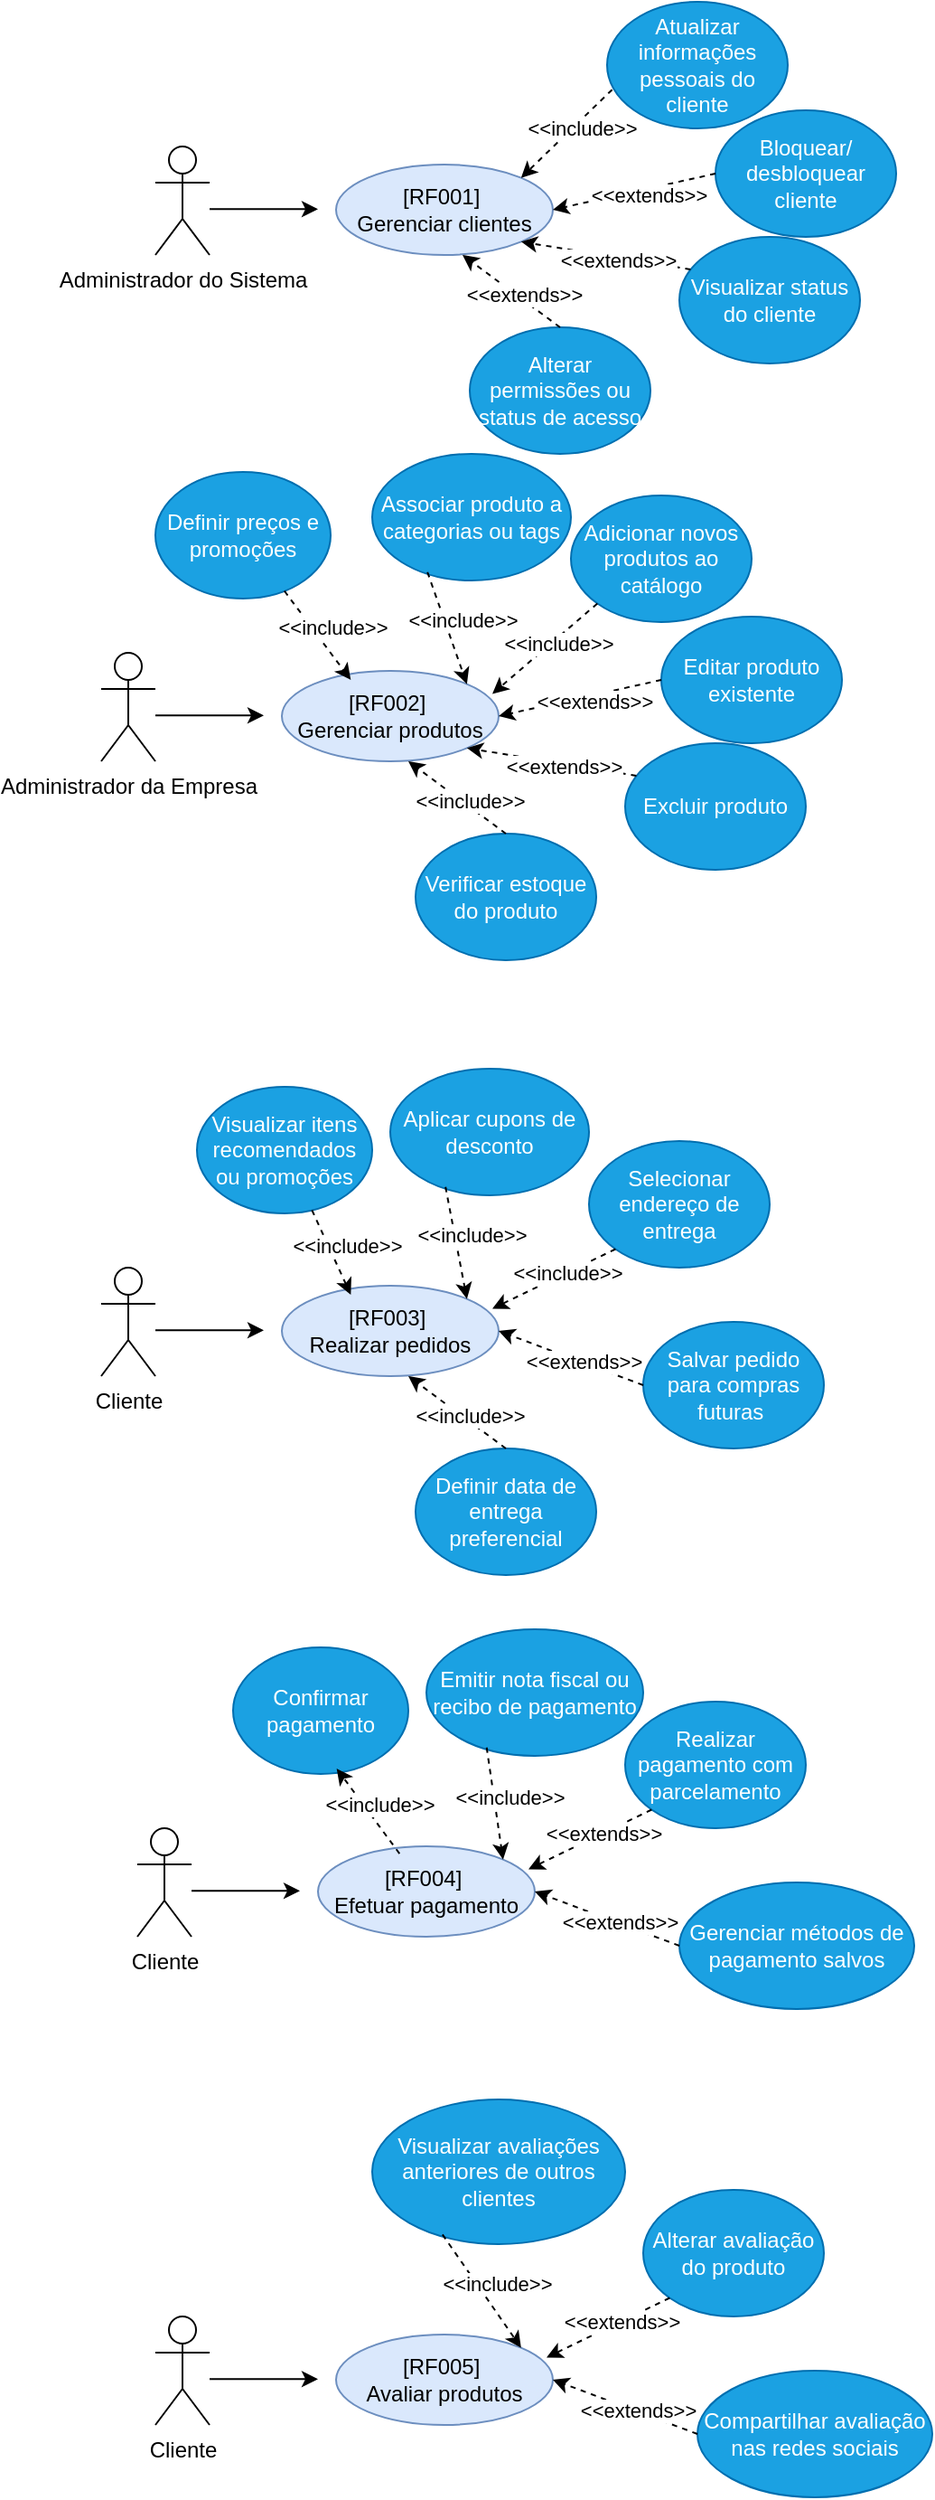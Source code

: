 <mxfile version="26.2.14">
  <diagram name="Página-1" id="zmwKx4fvir2n1qVfiQBX">
    <mxGraphModel dx="1226" dy="671" grid="1" gridSize="10" guides="1" tooltips="1" connect="1" arrows="1" fold="1" page="1" pageScale="1" pageWidth="827" pageHeight="1169" math="0" shadow="0">
      <root>
        <mxCell id="0" />
        <mxCell id="1" parent="0" />
        <mxCell id="IF1hP8kjKiguyNGJnmrY-6" value="&lt;span data-end=&quot;163&quot; data-start=&quot;135&quot;&gt;Administrador do Sistema&lt;/span&gt;" style="shape=umlActor;verticalLabelPosition=bottom;verticalAlign=top;html=1;outlineConnect=0;" parent="1" vertex="1">
          <mxGeometry x="140" y="140" width="30" height="60" as="geometry" />
        </mxCell>
        <mxCell id="IF1hP8kjKiguyNGJnmrY-8" value="[RF001]&amp;nbsp;&lt;div&gt;Gerenciar clientes&lt;/div&gt;" style="ellipse;whiteSpace=wrap;html=1;fillColor=#dae8fc;strokeColor=#6c8ebf;" parent="1" vertex="1">
          <mxGeometry x="240" y="150" width="120" height="50" as="geometry" />
        </mxCell>
        <mxCell id="IF1hP8kjKiguyNGJnmrY-9" value="Atualizar informações pessoais do cliente" style="ellipse;whiteSpace=wrap;html=1;fillColor=#1ba1e2;fontColor=#ffffff;strokeColor=#006EAF;" parent="1" vertex="1">
          <mxGeometry x="390" y="60" width="100" height="70" as="geometry" />
        </mxCell>
        <mxCell id="IF1hP8kjKiguyNGJnmrY-10" value="" style="endArrow=classic;html=1;rounded=0;entryX=1;entryY=0;entryDx=0;entryDy=0;exitX=0.028;exitY=0.694;exitDx=0;exitDy=0;exitPerimeter=0;dashed=1;" parent="1" source="IF1hP8kjKiguyNGJnmrY-9" target="IF1hP8kjKiguyNGJnmrY-8" edge="1">
          <mxGeometry width="50" height="50" relative="1" as="geometry">
            <mxPoint x="300" y="240" as="sourcePoint" />
            <mxPoint x="350" y="190" as="targetPoint" />
          </mxGeometry>
        </mxCell>
        <mxCell id="IF1hP8kjKiguyNGJnmrY-11" value="&amp;lt;&amp;lt;include&amp;gt;&amp;gt;" style="edgeLabel;html=1;align=center;verticalAlign=middle;resizable=0;points=[];" parent="IF1hP8kjKiguyNGJnmrY-10" vertex="1" connectable="0">
          <mxGeometry x="0.003" y="1" relative="1" as="geometry">
            <mxPoint x="7" y="-4" as="offset" />
          </mxGeometry>
        </mxCell>
        <mxCell id="IF1hP8kjKiguyNGJnmrY-12" value="Bloquear/&lt;div&gt;desbloquear cliente&lt;/div&gt;" style="ellipse;whiteSpace=wrap;html=1;fillColor=#1ba1e2;fontColor=#ffffff;strokeColor=#006EAF;" parent="1" vertex="1">
          <mxGeometry x="450" y="120" width="100" height="70" as="geometry" />
        </mxCell>
        <mxCell id="IF1hP8kjKiguyNGJnmrY-13" value="Visualizar status do cliente" style="ellipse;whiteSpace=wrap;html=1;fillColor=#1ba1e2;fontColor=#ffffff;strokeColor=#006EAF;" parent="1" vertex="1">
          <mxGeometry x="430" y="190" width="100" height="70" as="geometry" />
        </mxCell>
        <mxCell id="IF1hP8kjKiguyNGJnmrY-14" value="Alterar permissões ou status de acesso" style="ellipse;whiteSpace=wrap;html=1;fillColor=#1ba1e2;fontColor=#ffffff;strokeColor=#006EAF;" parent="1" vertex="1">
          <mxGeometry x="314" y="240" width="100" height="70" as="geometry" />
        </mxCell>
        <mxCell id="IF1hP8kjKiguyNGJnmrY-15" value="" style="endArrow=classic;html=1;rounded=0;entryX=1;entryY=0.5;entryDx=0;entryDy=0;exitX=0;exitY=0.5;exitDx=0;exitDy=0;dashed=1;" parent="1" source="IF1hP8kjKiguyNGJnmrY-12" target="IF1hP8kjKiguyNGJnmrY-8" edge="1">
          <mxGeometry width="50" height="50" relative="1" as="geometry">
            <mxPoint x="433" y="129" as="sourcePoint" />
            <mxPoint x="353" y="167" as="targetPoint" />
          </mxGeometry>
        </mxCell>
        <mxCell id="IF1hP8kjKiguyNGJnmrY-16" value="&amp;lt;&amp;lt;extends&amp;gt;&amp;gt;" style="edgeLabel;html=1;align=center;verticalAlign=middle;resizable=0;points=[];" parent="IF1hP8kjKiguyNGJnmrY-15" vertex="1" connectable="0">
          <mxGeometry x="0.003" y="1" relative="1" as="geometry">
            <mxPoint x="7" y="1" as="offset" />
          </mxGeometry>
        </mxCell>
        <mxCell id="IF1hP8kjKiguyNGJnmrY-17" value="" style="endArrow=classic;html=1;rounded=0;entryX=1;entryY=0.5;entryDx=0;entryDy=0;exitX=0.5;exitY=0;exitDx=0;exitDy=0;dashed=1;" parent="1" source="IF1hP8kjKiguyNGJnmrY-14" edge="1">
          <mxGeometry width="50" height="50" relative="1" as="geometry">
            <mxPoint x="410" y="210" as="sourcePoint" />
            <mxPoint x="310" y="200" as="targetPoint" />
          </mxGeometry>
        </mxCell>
        <mxCell id="IF1hP8kjKiguyNGJnmrY-18" value="&amp;lt;&amp;lt;extends&amp;gt;&amp;gt;" style="edgeLabel;html=1;align=center;verticalAlign=middle;resizable=0;points=[];" parent="IF1hP8kjKiguyNGJnmrY-17" vertex="1" connectable="0">
          <mxGeometry x="0.003" y="1" relative="1" as="geometry">
            <mxPoint x="7" y="1" as="offset" />
          </mxGeometry>
        </mxCell>
        <mxCell id="IF1hP8kjKiguyNGJnmrY-19" value="" style="endArrow=classic;html=1;rounded=0;entryX=1;entryY=1;entryDx=0;entryDy=0;exitX=0.062;exitY=0.257;exitDx=0;exitDy=0;dashed=1;exitPerimeter=0;" parent="1" source="IF1hP8kjKiguyNGJnmrY-13" target="IF1hP8kjKiguyNGJnmrY-8" edge="1">
          <mxGeometry width="50" height="50" relative="1" as="geometry">
            <mxPoint x="480" y="205" as="sourcePoint" />
            <mxPoint x="380" y="195" as="targetPoint" />
          </mxGeometry>
        </mxCell>
        <mxCell id="IF1hP8kjKiguyNGJnmrY-20" value="&amp;lt;&amp;lt;extends&amp;gt;&amp;gt;" style="edgeLabel;html=1;align=center;verticalAlign=middle;resizable=0;points=[];" parent="IF1hP8kjKiguyNGJnmrY-19" vertex="1" connectable="0">
          <mxGeometry x="0.003" y="1" relative="1" as="geometry">
            <mxPoint x="7" y="1" as="offset" />
          </mxGeometry>
        </mxCell>
        <mxCell id="IF1hP8kjKiguyNGJnmrY-22" value="" style="endArrow=classic;html=1;rounded=0;" parent="1" edge="1">
          <mxGeometry width="50" height="50" relative="1" as="geometry">
            <mxPoint x="170" y="174.66" as="sourcePoint" />
            <mxPoint x="230" y="174.66" as="targetPoint" />
          </mxGeometry>
        </mxCell>
        <mxCell id="IF1hP8kjKiguyNGJnmrY-23" value="&lt;span data-end=&quot;163&quot; data-start=&quot;135&quot;&gt;Administrador da Empresa&lt;/span&gt;" style="shape=umlActor;verticalLabelPosition=bottom;verticalAlign=top;html=1;outlineConnect=0;" parent="1" vertex="1">
          <mxGeometry x="110" y="420" width="30" height="60" as="geometry" />
        </mxCell>
        <mxCell id="IF1hP8kjKiguyNGJnmrY-24" value="[RF002]&amp;nbsp;&lt;div&gt;&lt;div&gt;Gerenciar produtos&lt;/div&gt;&lt;/div&gt;" style="ellipse;whiteSpace=wrap;html=1;fillColor=#dae8fc;strokeColor=#6c8ebf;" parent="1" vertex="1">
          <mxGeometry x="210" y="430" width="120" height="50" as="geometry" />
        </mxCell>
        <mxCell id="IF1hP8kjKiguyNGJnmrY-25" value="Associar produto a categorias ou tags" style="ellipse;whiteSpace=wrap;html=1;fillColor=#1ba1e2;fontColor=#ffffff;strokeColor=#006EAF;" parent="1" vertex="1">
          <mxGeometry x="260" y="310" width="110" height="70" as="geometry" />
        </mxCell>
        <mxCell id="IF1hP8kjKiguyNGJnmrY-26" value="" style="endArrow=classic;html=1;rounded=0;entryX=1;entryY=0;entryDx=0;entryDy=0;exitX=0.278;exitY=0.934;exitDx=0;exitDy=0;exitPerimeter=0;dashed=1;" parent="1" source="IF1hP8kjKiguyNGJnmrY-25" target="IF1hP8kjKiguyNGJnmrY-24" edge="1">
          <mxGeometry width="50" height="50" relative="1" as="geometry">
            <mxPoint x="270" y="520" as="sourcePoint" />
            <mxPoint x="320" y="470" as="targetPoint" />
          </mxGeometry>
        </mxCell>
        <mxCell id="IF1hP8kjKiguyNGJnmrY-27" value="&amp;lt;&amp;lt;include&amp;gt;&amp;gt;" style="edgeLabel;html=1;align=center;verticalAlign=middle;resizable=0;points=[];" parent="IF1hP8kjKiguyNGJnmrY-26" vertex="1" connectable="0">
          <mxGeometry x="0.003" y="1" relative="1" as="geometry">
            <mxPoint x="7" y="-4" as="offset" />
          </mxGeometry>
        </mxCell>
        <mxCell id="IF1hP8kjKiguyNGJnmrY-28" value="Editar produto existente" style="ellipse;whiteSpace=wrap;html=1;fillColor=#1ba1e2;fontColor=#ffffff;strokeColor=#006EAF;" parent="1" vertex="1">
          <mxGeometry x="420" y="400" width="100" height="70" as="geometry" />
        </mxCell>
        <mxCell id="IF1hP8kjKiguyNGJnmrY-29" value="Excluir produto" style="ellipse;whiteSpace=wrap;html=1;fillColor=#1ba1e2;fontColor=#ffffff;strokeColor=#006EAF;" parent="1" vertex="1">
          <mxGeometry x="400" y="470" width="100" height="70" as="geometry" />
        </mxCell>
        <mxCell id="IF1hP8kjKiguyNGJnmrY-30" value="Verificar estoque do produto" style="ellipse;whiteSpace=wrap;html=1;fillColor=#1ba1e2;fontColor=#ffffff;strokeColor=#006EAF;" parent="1" vertex="1">
          <mxGeometry x="284" y="520" width="100" height="70" as="geometry" />
        </mxCell>
        <mxCell id="IF1hP8kjKiguyNGJnmrY-31" value="" style="endArrow=classic;html=1;rounded=0;entryX=1;entryY=0.5;entryDx=0;entryDy=0;exitX=0;exitY=0.5;exitDx=0;exitDy=0;dashed=1;" parent="1" source="IF1hP8kjKiguyNGJnmrY-28" target="IF1hP8kjKiguyNGJnmrY-24" edge="1">
          <mxGeometry width="50" height="50" relative="1" as="geometry">
            <mxPoint x="403" y="409" as="sourcePoint" />
            <mxPoint x="323" y="447" as="targetPoint" />
          </mxGeometry>
        </mxCell>
        <mxCell id="IF1hP8kjKiguyNGJnmrY-32" value="&amp;lt;&amp;lt;extends&amp;gt;&amp;gt;" style="edgeLabel;html=1;align=center;verticalAlign=middle;resizable=0;points=[];" parent="IF1hP8kjKiguyNGJnmrY-31" vertex="1" connectable="0">
          <mxGeometry x="0.003" y="1" relative="1" as="geometry">
            <mxPoint x="7" y="1" as="offset" />
          </mxGeometry>
        </mxCell>
        <mxCell id="IF1hP8kjKiguyNGJnmrY-33" value="" style="endArrow=classic;html=1;rounded=0;entryX=1;entryY=0.5;entryDx=0;entryDy=0;exitX=0.5;exitY=0;exitDx=0;exitDy=0;dashed=1;" parent="1" source="IF1hP8kjKiguyNGJnmrY-30" edge="1">
          <mxGeometry width="50" height="50" relative="1" as="geometry">
            <mxPoint x="380" y="490" as="sourcePoint" />
            <mxPoint x="280" y="480" as="targetPoint" />
          </mxGeometry>
        </mxCell>
        <mxCell id="IF1hP8kjKiguyNGJnmrY-34" value="&amp;lt;&amp;lt;include&amp;gt;&amp;gt;" style="edgeLabel;html=1;align=center;verticalAlign=middle;resizable=0;points=[];" parent="IF1hP8kjKiguyNGJnmrY-33" vertex="1" connectable="0">
          <mxGeometry x="0.003" y="1" relative="1" as="geometry">
            <mxPoint x="7" y="1" as="offset" />
          </mxGeometry>
        </mxCell>
        <mxCell id="IF1hP8kjKiguyNGJnmrY-35" value="" style="endArrow=classic;html=1;rounded=0;entryX=1;entryY=1;entryDx=0;entryDy=0;exitX=0.062;exitY=0.257;exitDx=0;exitDy=0;dashed=1;exitPerimeter=0;" parent="1" source="IF1hP8kjKiguyNGJnmrY-29" target="IF1hP8kjKiguyNGJnmrY-24" edge="1">
          <mxGeometry width="50" height="50" relative="1" as="geometry">
            <mxPoint x="450" y="485" as="sourcePoint" />
            <mxPoint x="350" y="475" as="targetPoint" />
          </mxGeometry>
        </mxCell>
        <mxCell id="IF1hP8kjKiguyNGJnmrY-36" value="&amp;lt;&amp;lt;extends&amp;gt;&amp;gt;" style="edgeLabel;html=1;align=center;verticalAlign=middle;resizable=0;points=[];" parent="IF1hP8kjKiguyNGJnmrY-35" vertex="1" connectable="0">
          <mxGeometry x="0.003" y="1" relative="1" as="geometry">
            <mxPoint x="7" y="1" as="offset" />
          </mxGeometry>
        </mxCell>
        <mxCell id="IF1hP8kjKiguyNGJnmrY-37" value="" style="endArrow=classic;html=1;rounded=0;" parent="1" edge="1">
          <mxGeometry width="50" height="50" relative="1" as="geometry">
            <mxPoint x="140" y="454.66" as="sourcePoint" />
            <mxPoint x="200" y="454.66" as="targetPoint" />
          </mxGeometry>
        </mxCell>
        <mxCell id="IF1hP8kjKiguyNGJnmrY-38" value="Definir preços e promoções" style="ellipse;whiteSpace=wrap;html=1;fillColor=#1ba1e2;fontColor=#ffffff;strokeColor=#006EAF;" parent="1" vertex="1">
          <mxGeometry x="140" y="320" width="97" height="70" as="geometry" />
        </mxCell>
        <mxCell id="IF1hP8kjKiguyNGJnmrY-39" value="" style="endArrow=classic;html=1;rounded=0;dashed=1;entryX=0.318;entryY=0.1;entryDx=0;entryDy=0;entryPerimeter=0;" parent="1" source="IF1hP8kjKiguyNGJnmrY-38" target="IF1hP8kjKiguyNGJnmrY-24" edge="1">
          <mxGeometry width="50" height="50" relative="1" as="geometry">
            <mxPoint x="94" y="496.5" as="sourcePoint" />
            <mxPoint x="237.806" y="433.502" as="targetPoint" />
          </mxGeometry>
        </mxCell>
        <mxCell id="IF1hP8kjKiguyNGJnmrY-40" value="&amp;lt;&amp;lt;include&amp;gt;&amp;gt;" style="edgeLabel;html=1;align=center;verticalAlign=middle;resizable=0;points=[];" parent="IF1hP8kjKiguyNGJnmrY-39" vertex="1" connectable="0">
          <mxGeometry x="0.003" y="1" relative="1" as="geometry">
            <mxPoint x="7" y="-4" as="offset" />
          </mxGeometry>
        </mxCell>
        <mxCell id="IF1hP8kjKiguyNGJnmrY-41" value="Adicionar novos produtos ao catálogo" style="ellipse;whiteSpace=wrap;html=1;fillColor=#1ba1e2;fontColor=#ffffff;strokeColor=#006EAF;" parent="1" vertex="1">
          <mxGeometry x="370" y="333" width="100" height="70" as="geometry" />
        </mxCell>
        <mxCell id="IF1hP8kjKiguyNGJnmrY-42" value="" style="endArrow=classic;html=1;rounded=0;entryX=0.971;entryY=0.254;entryDx=0;entryDy=0;exitX=0;exitY=1;exitDx=0;exitDy=0;dashed=1;entryPerimeter=0;" parent="1" source="IF1hP8kjKiguyNGJnmrY-41" target="IF1hP8kjKiguyNGJnmrY-24" edge="1">
          <mxGeometry width="50" height="50" relative="1" as="geometry">
            <mxPoint x="277" y="513" as="sourcePoint" />
            <mxPoint x="320" y="430" as="targetPoint" />
          </mxGeometry>
        </mxCell>
        <mxCell id="IF1hP8kjKiguyNGJnmrY-43" value="&amp;lt;&amp;lt;include&amp;gt;&amp;gt;" style="edgeLabel;html=1;align=center;verticalAlign=middle;resizable=0;points=[];" parent="IF1hP8kjKiguyNGJnmrY-42" vertex="1" connectable="0">
          <mxGeometry x="0.003" y="1" relative="1" as="geometry">
            <mxPoint x="7" y="-4" as="offset" />
          </mxGeometry>
        </mxCell>
        <mxCell id="IF1hP8kjKiguyNGJnmrY-44" value="&lt;span data-end=&quot;163&quot; data-start=&quot;135&quot;&gt;Cliente&lt;/span&gt;" style="shape=umlActor;verticalLabelPosition=bottom;verticalAlign=top;html=1;outlineConnect=0;" parent="1" vertex="1">
          <mxGeometry x="110" y="760" width="30" height="60" as="geometry" />
        </mxCell>
        <mxCell id="IF1hP8kjKiguyNGJnmrY-45" value="[RF003]&amp;nbsp;&lt;div&gt;&lt;div&gt;Realizar pedidos&lt;/div&gt;&lt;/div&gt;" style="ellipse;whiteSpace=wrap;html=1;fillColor=#dae8fc;strokeColor=#6c8ebf;" parent="1" vertex="1">
          <mxGeometry x="210" y="770" width="120" height="50" as="geometry" />
        </mxCell>
        <mxCell id="IF1hP8kjKiguyNGJnmrY-46" value="Aplicar cupons de desconto" style="ellipse;whiteSpace=wrap;html=1;fillColor=#1ba1e2;fontColor=#ffffff;strokeColor=#006EAF;" parent="1" vertex="1">
          <mxGeometry x="270" y="650" width="110" height="70" as="geometry" />
        </mxCell>
        <mxCell id="IF1hP8kjKiguyNGJnmrY-47" value="" style="endArrow=classic;html=1;rounded=0;entryX=1;entryY=0;entryDx=0;entryDy=0;exitX=0.278;exitY=0.934;exitDx=0;exitDy=0;exitPerimeter=0;dashed=1;" parent="1" source="IF1hP8kjKiguyNGJnmrY-46" target="IF1hP8kjKiguyNGJnmrY-45" edge="1">
          <mxGeometry width="50" height="50" relative="1" as="geometry">
            <mxPoint x="270" y="860" as="sourcePoint" />
            <mxPoint x="320" y="810" as="targetPoint" />
          </mxGeometry>
        </mxCell>
        <mxCell id="IF1hP8kjKiguyNGJnmrY-48" value="&amp;lt;&amp;lt;include&amp;gt;&amp;gt;" style="edgeLabel;html=1;align=center;verticalAlign=middle;resizable=0;points=[];" parent="IF1hP8kjKiguyNGJnmrY-47" vertex="1" connectable="0">
          <mxGeometry x="0.003" y="1" relative="1" as="geometry">
            <mxPoint x="7" y="-4" as="offset" />
          </mxGeometry>
        </mxCell>
        <mxCell id="IF1hP8kjKiguyNGJnmrY-49" value="Salvar pedido para compras futuras&amp;nbsp;" style="ellipse;whiteSpace=wrap;html=1;fillColor=#1ba1e2;fontColor=#ffffff;strokeColor=#006EAF;" parent="1" vertex="1">
          <mxGeometry x="410" y="790" width="100" height="70" as="geometry" />
        </mxCell>
        <mxCell id="IF1hP8kjKiguyNGJnmrY-51" value="Definir data de entrega preferencial" style="ellipse;whiteSpace=wrap;html=1;fillColor=#1ba1e2;fontColor=#ffffff;strokeColor=#006EAF;" parent="1" vertex="1">
          <mxGeometry x="284" y="860" width="100" height="70" as="geometry" />
        </mxCell>
        <mxCell id="IF1hP8kjKiguyNGJnmrY-52" value="" style="endArrow=classic;html=1;rounded=0;entryX=1;entryY=0.5;entryDx=0;entryDy=0;exitX=0;exitY=0.5;exitDx=0;exitDy=0;dashed=1;" parent="1" source="IF1hP8kjKiguyNGJnmrY-49" target="IF1hP8kjKiguyNGJnmrY-45" edge="1">
          <mxGeometry width="50" height="50" relative="1" as="geometry">
            <mxPoint x="403" y="749" as="sourcePoint" />
            <mxPoint x="323" y="787" as="targetPoint" />
          </mxGeometry>
        </mxCell>
        <mxCell id="IF1hP8kjKiguyNGJnmrY-53" value="&amp;lt;&amp;lt;extends&amp;gt;&amp;gt;" style="edgeLabel;html=1;align=center;verticalAlign=middle;resizable=0;points=[];" parent="IF1hP8kjKiguyNGJnmrY-52" vertex="1" connectable="0">
          <mxGeometry x="0.003" y="1" relative="1" as="geometry">
            <mxPoint x="7" y="1" as="offset" />
          </mxGeometry>
        </mxCell>
        <mxCell id="IF1hP8kjKiguyNGJnmrY-54" value="" style="endArrow=classic;html=1;rounded=0;entryX=1;entryY=0.5;entryDx=0;entryDy=0;exitX=0.5;exitY=0;exitDx=0;exitDy=0;dashed=1;" parent="1" source="IF1hP8kjKiguyNGJnmrY-51" edge="1">
          <mxGeometry width="50" height="50" relative="1" as="geometry">
            <mxPoint x="380" y="830" as="sourcePoint" />
            <mxPoint x="280" y="820" as="targetPoint" />
          </mxGeometry>
        </mxCell>
        <mxCell id="IF1hP8kjKiguyNGJnmrY-55" value="&amp;lt;&amp;lt;include&amp;gt;&amp;gt;" style="edgeLabel;html=1;align=center;verticalAlign=middle;resizable=0;points=[];" parent="IF1hP8kjKiguyNGJnmrY-54" vertex="1" connectable="0">
          <mxGeometry x="0.003" y="1" relative="1" as="geometry">
            <mxPoint x="7" y="1" as="offset" />
          </mxGeometry>
        </mxCell>
        <mxCell id="IF1hP8kjKiguyNGJnmrY-58" value="" style="endArrow=classic;html=1;rounded=0;" parent="1" edge="1">
          <mxGeometry width="50" height="50" relative="1" as="geometry">
            <mxPoint x="140" y="794.66" as="sourcePoint" />
            <mxPoint x="200" y="794.66" as="targetPoint" />
          </mxGeometry>
        </mxCell>
        <mxCell id="IF1hP8kjKiguyNGJnmrY-59" value="Visualizar itens recomendados ou promoções" style="ellipse;whiteSpace=wrap;html=1;fillColor=#1ba1e2;fontColor=#ffffff;strokeColor=#006EAF;" parent="1" vertex="1">
          <mxGeometry x="163" y="660" width="97" height="70" as="geometry" />
        </mxCell>
        <mxCell id="IF1hP8kjKiguyNGJnmrY-60" value="" style="endArrow=classic;html=1;rounded=0;dashed=1;entryX=0.318;entryY=0.1;entryDx=0;entryDy=0;entryPerimeter=0;" parent="1" source="IF1hP8kjKiguyNGJnmrY-59" target="IF1hP8kjKiguyNGJnmrY-45" edge="1">
          <mxGeometry width="50" height="50" relative="1" as="geometry">
            <mxPoint x="94" y="836.5" as="sourcePoint" />
            <mxPoint x="237.806" y="773.502" as="targetPoint" />
          </mxGeometry>
        </mxCell>
        <mxCell id="IF1hP8kjKiguyNGJnmrY-61" value="&amp;lt;&amp;lt;include&amp;gt;&amp;gt;" style="edgeLabel;html=1;align=center;verticalAlign=middle;resizable=0;points=[];" parent="IF1hP8kjKiguyNGJnmrY-60" vertex="1" connectable="0">
          <mxGeometry x="0.003" y="1" relative="1" as="geometry">
            <mxPoint x="7" y="-4" as="offset" />
          </mxGeometry>
        </mxCell>
        <mxCell id="IF1hP8kjKiguyNGJnmrY-62" value="Selecionar endereço de entrega" style="ellipse;whiteSpace=wrap;html=1;fillColor=#1ba1e2;fontColor=#ffffff;strokeColor=#006EAF;" parent="1" vertex="1">
          <mxGeometry x="380" y="690" width="100" height="70" as="geometry" />
        </mxCell>
        <mxCell id="IF1hP8kjKiguyNGJnmrY-63" value="" style="endArrow=classic;html=1;rounded=0;entryX=0.971;entryY=0.254;entryDx=0;entryDy=0;exitX=0;exitY=1;exitDx=0;exitDy=0;dashed=1;entryPerimeter=0;" parent="1" source="IF1hP8kjKiguyNGJnmrY-62" target="IF1hP8kjKiguyNGJnmrY-45" edge="1">
          <mxGeometry width="50" height="50" relative="1" as="geometry">
            <mxPoint x="277" y="853" as="sourcePoint" />
            <mxPoint x="320" y="770" as="targetPoint" />
          </mxGeometry>
        </mxCell>
        <mxCell id="IF1hP8kjKiguyNGJnmrY-64" value="&amp;lt;&amp;lt;include&amp;gt;&amp;gt;" style="edgeLabel;html=1;align=center;verticalAlign=middle;resizable=0;points=[];" parent="IF1hP8kjKiguyNGJnmrY-63" vertex="1" connectable="0">
          <mxGeometry x="0.003" y="1" relative="1" as="geometry">
            <mxPoint x="7" y="-4" as="offset" />
          </mxGeometry>
        </mxCell>
        <mxCell id="IF1hP8kjKiguyNGJnmrY-65" value="&lt;span data-end=&quot;163&quot; data-start=&quot;135&quot;&gt;Cliente&lt;/span&gt;" style="shape=umlActor;verticalLabelPosition=bottom;verticalAlign=top;html=1;outlineConnect=0;" parent="1" vertex="1">
          <mxGeometry x="130" y="1070" width="30" height="60" as="geometry" />
        </mxCell>
        <mxCell id="IF1hP8kjKiguyNGJnmrY-66" value="[RF004]&amp;nbsp;&lt;div&gt;&lt;div&gt;Efetuar pagamento&lt;/div&gt;&lt;/div&gt;" style="ellipse;whiteSpace=wrap;html=1;fillColor=#dae8fc;strokeColor=#6c8ebf;" parent="1" vertex="1">
          <mxGeometry x="230" y="1080" width="120" height="50" as="geometry" />
        </mxCell>
        <mxCell id="IF1hP8kjKiguyNGJnmrY-67" value="Emitir nota fiscal ou recibo de pagamento" style="ellipse;whiteSpace=wrap;html=1;fillColor=#1ba1e2;fontColor=#ffffff;strokeColor=#006EAF;" parent="1" vertex="1">
          <mxGeometry x="290" y="960" width="120" height="70" as="geometry" />
        </mxCell>
        <mxCell id="IF1hP8kjKiguyNGJnmrY-68" value="" style="endArrow=classic;html=1;rounded=0;entryX=1;entryY=0;entryDx=0;entryDy=0;exitX=0.278;exitY=0.934;exitDx=0;exitDy=0;exitPerimeter=0;dashed=1;" parent="1" source="IF1hP8kjKiguyNGJnmrY-67" target="IF1hP8kjKiguyNGJnmrY-66" edge="1">
          <mxGeometry width="50" height="50" relative="1" as="geometry">
            <mxPoint x="290" y="1170" as="sourcePoint" />
            <mxPoint x="340" y="1120" as="targetPoint" />
          </mxGeometry>
        </mxCell>
        <mxCell id="IF1hP8kjKiguyNGJnmrY-69" value="&amp;lt;&amp;lt;include&amp;gt;&amp;gt;" style="edgeLabel;html=1;align=center;verticalAlign=middle;resizable=0;points=[];" parent="IF1hP8kjKiguyNGJnmrY-68" vertex="1" connectable="0">
          <mxGeometry x="0.003" y="1" relative="1" as="geometry">
            <mxPoint x="7" y="-4" as="offset" />
          </mxGeometry>
        </mxCell>
        <mxCell id="IF1hP8kjKiguyNGJnmrY-70" value="Gerenciar métodos de pagamento salvos" style="ellipse;whiteSpace=wrap;html=1;fillColor=#1ba1e2;fontColor=#ffffff;strokeColor=#006EAF;" parent="1" vertex="1">
          <mxGeometry x="430" y="1100" width="130" height="70" as="geometry" />
        </mxCell>
        <mxCell id="IF1hP8kjKiguyNGJnmrY-72" value="" style="endArrow=classic;html=1;rounded=0;entryX=1;entryY=0.5;entryDx=0;entryDy=0;exitX=0;exitY=0.5;exitDx=0;exitDy=0;dashed=1;" parent="1" source="IF1hP8kjKiguyNGJnmrY-70" target="IF1hP8kjKiguyNGJnmrY-66" edge="1">
          <mxGeometry width="50" height="50" relative="1" as="geometry">
            <mxPoint x="423" y="1059" as="sourcePoint" />
            <mxPoint x="343" y="1097" as="targetPoint" />
          </mxGeometry>
        </mxCell>
        <mxCell id="IF1hP8kjKiguyNGJnmrY-73" value="&amp;lt;&amp;lt;extends&amp;gt;&amp;gt;" style="edgeLabel;html=1;align=center;verticalAlign=middle;resizable=0;points=[];" parent="IF1hP8kjKiguyNGJnmrY-72" vertex="1" connectable="0">
          <mxGeometry x="0.003" y="1" relative="1" as="geometry">
            <mxPoint x="7" y="1" as="offset" />
          </mxGeometry>
        </mxCell>
        <mxCell id="IF1hP8kjKiguyNGJnmrY-76" value="" style="endArrow=classic;html=1;rounded=0;" parent="1" edge="1">
          <mxGeometry width="50" height="50" relative="1" as="geometry">
            <mxPoint x="160" y="1104.66" as="sourcePoint" />
            <mxPoint x="220" y="1104.66" as="targetPoint" />
          </mxGeometry>
        </mxCell>
        <mxCell id="IF1hP8kjKiguyNGJnmrY-77" value="Confirmar pagamento" style="ellipse;whiteSpace=wrap;html=1;fillColor=#1ba1e2;fontColor=#ffffff;strokeColor=#006EAF;" parent="1" vertex="1">
          <mxGeometry x="183" y="970" width="97" height="70" as="geometry" />
        </mxCell>
        <mxCell id="IF1hP8kjKiguyNGJnmrY-78" value="" style="endArrow=classic;html=1;rounded=0;dashed=1;entryX=0.591;entryY=0.957;entryDx=0;entryDy=0;entryPerimeter=0;exitX=0.376;exitY=0.081;exitDx=0;exitDy=0;exitPerimeter=0;" parent="1" source="IF1hP8kjKiguyNGJnmrY-66" target="IF1hP8kjKiguyNGJnmrY-77" edge="1">
          <mxGeometry width="50" height="50" relative="1" as="geometry">
            <mxPoint x="190" y="1070" as="sourcePoint" />
            <mxPoint x="257.806" y="1083.502" as="targetPoint" />
          </mxGeometry>
        </mxCell>
        <mxCell id="IF1hP8kjKiguyNGJnmrY-79" value="&amp;lt;&amp;lt;include&amp;gt;&amp;gt;" style="edgeLabel;html=1;align=center;verticalAlign=middle;resizable=0;points=[];" parent="IF1hP8kjKiguyNGJnmrY-78" vertex="1" connectable="0">
          <mxGeometry x="0.003" y="1" relative="1" as="geometry">
            <mxPoint x="7" y="-4" as="offset" />
          </mxGeometry>
        </mxCell>
        <mxCell id="IF1hP8kjKiguyNGJnmrY-80" value="Realizar pagamento com parcelamento" style="ellipse;whiteSpace=wrap;html=1;fillColor=#1ba1e2;fontColor=#ffffff;strokeColor=#006EAF;" parent="1" vertex="1">
          <mxGeometry x="400" y="1000" width="100" height="70" as="geometry" />
        </mxCell>
        <mxCell id="IF1hP8kjKiguyNGJnmrY-81" value="" style="endArrow=classic;html=1;rounded=0;entryX=0.971;entryY=0.254;entryDx=0;entryDy=0;exitX=0;exitY=1;exitDx=0;exitDy=0;dashed=1;entryPerimeter=0;" parent="1" source="IF1hP8kjKiguyNGJnmrY-80" target="IF1hP8kjKiguyNGJnmrY-66" edge="1">
          <mxGeometry width="50" height="50" relative="1" as="geometry">
            <mxPoint x="297" y="1163" as="sourcePoint" />
            <mxPoint x="340" y="1080" as="targetPoint" />
          </mxGeometry>
        </mxCell>
        <mxCell id="IF1hP8kjKiguyNGJnmrY-82" value="&amp;lt;&amp;lt;extends&amp;gt;&amp;gt;" style="edgeLabel;html=1;align=center;verticalAlign=middle;resizable=0;points=[];" parent="IF1hP8kjKiguyNGJnmrY-81" vertex="1" connectable="0">
          <mxGeometry x="0.003" y="1" relative="1" as="geometry">
            <mxPoint x="7" y="-4" as="offset" />
          </mxGeometry>
        </mxCell>
        <mxCell id="PyBOIgR80TQrp6TVW3yV-2" value="&lt;span data-end=&quot;163&quot; data-start=&quot;135&quot;&gt;Cliente&lt;/span&gt;" style="shape=umlActor;verticalLabelPosition=bottom;verticalAlign=top;html=1;outlineConnect=0;" parent="1" vertex="1">
          <mxGeometry x="140" y="1340" width="30" height="60" as="geometry" />
        </mxCell>
        <mxCell id="PyBOIgR80TQrp6TVW3yV-3" value="[RF005]&amp;nbsp;&lt;div&gt;Avaliar produtos&lt;/div&gt;" style="ellipse;whiteSpace=wrap;html=1;fillColor=#dae8fc;strokeColor=#6c8ebf;" parent="1" vertex="1">
          <mxGeometry x="240" y="1350" width="120" height="50" as="geometry" />
        </mxCell>
        <mxCell id="PyBOIgR80TQrp6TVW3yV-4" value="Visualizar avaliações anteriores de outros clientes" style="ellipse;whiteSpace=wrap;html=1;fillColor=#1ba1e2;fontColor=#ffffff;strokeColor=#006EAF;" parent="1" vertex="1">
          <mxGeometry x="260" y="1220" width="140" height="80" as="geometry" />
        </mxCell>
        <mxCell id="PyBOIgR80TQrp6TVW3yV-5" value="" style="endArrow=classic;html=1;rounded=0;entryX=1;entryY=0;entryDx=0;entryDy=0;exitX=0.278;exitY=0.934;exitDx=0;exitDy=0;exitPerimeter=0;dashed=1;" parent="1" source="PyBOIgR80TQrp6TVW3yV-4" target="PyBOIgR80TQrp6TVW3yV-3" edge="1">
          <mxGeometry width="50" height="50" relative="1" as="geometry">
            <mxPoint x="300" y="1440" as="sourcePoint" />
            <mxPoint x="350" y="1390" as="targetPoint" />
          </mxGeometry>
        </mxCell>
        <mxCell id="PyBOIgR80TQrp6TVW3yV-6" value="&amp;lt;&amp;lt;include&amp;gt;&amp;gt;" style="edgeLabel;html=1;align=center;verticalAlign=middle;resizable=0;points=[];" parent="PyBOIgR80TQrp6TVW3yV-5" vertex="1" connectable="0">
          <mxGeometry x="0.003" y="1" relative="1" as="geometry">
            <mxPoint x="7" y="-4" as="offset" />
          </mxGeometry>
        </mxCell>
        <mxCell id="PyBOIgR80TQrp6TVW3yV-7" value="Compartilhar avaliação nas redes sociais" style="ellipse;whiteSpace=wrap;html=1;fillColor=#1ba1e2;fontColor=#ffffff;strokeColor=#006EAF;" parent="1" vertex="1">
          <mxGeometry x="440" y="1370" width="130" height="70" as="geometry" />
        </mxCell>
        <mxCell id="PyBOIgR80TQrp6TVW3yV-8" value="" style="endArrow=classic;html=1;rounded=0;entryX=1;entryY=0.5;entryDx=0;entryDy=0;exitX=0;exitY=0.5;exitDx=0;exitDy=0;dashed=1;" parent="1" source="PyBOIgR80TQrp6TVW3yV-7" target="PyBOIgR80TQrp6TVW3yV-3" edge="1">
          <mxGeometry width="50" height="50" relative="1" as="geometry">
            <mxPoint x="433" y="1329" as="sourcePoint" />
            <mxPoint x="353" y="1367" as="targetPoint" />
          </mxGeometry>
        </mxCell>
        <mxCell id="PyBOIgR80TQrp6TVW3yV-9" value="&amp;lt;&amp;lt;extends&amp;gt;&amp;gt;" style="edgeLabel;html=1;align=center;verticalAlign=middle;resizable=0;points=[];" parent="PyBOIgR80TQrp6TVW3yV-8" vertex="1" connectable="0">
          <mxGeometry x="0.003" y="1" relative="1" as="geometry">
            <mxPoint x="7" y="1" as="offset" />
          </mxGeometry>
        </mxCell>
        <mxCell id="PyBOIgR80TQrp6TVW3yV-10" value="" style="endArrow=classic;html=1;rounded=0;" parent="1" edge="1">
          <mxGeometry width="50" height="50" relative="1" as="geometry">
            <mxPoint x="170" y="1374.66" as="sourcePoint" />
            <mxPoint x="230" y="1374.66" as="targetPoint" />
          </mxGeometry>
        </mxCell>
        <mxCell id="PyBOIgR80TQrp6TVW3yV-14" value="Alterar avaliação do produto" style="ellipse;whiteSpace=wrap;html=1;fillColor=#1ba1e2;fontColor=#ffffff;strokeColor=#006EAF;" parent="1" vertex="1">
          <mxGeometry x="410" y="1270" width="100" height="70" as="geometry" />
        </mxCell>
        <mxCell id="PyBOIgR80TQrp6TVW3yV-15" value="" style="endArrow=classic;html=1;rounded=0;entryX=0.971;entryY=0.254;entryDx=0;entryDy=0;exitX=0;exitY=1;exitDx=0;exitDy=0;dashed=1;entryPerimeter=0;" parent="1" source="PyBOIgR80TQrp6TVW3yV-14" target="PyBOIgR80TQrp6TVW3yV-3" edge="1">
          <mxGeometry width="50" height="50" relative="1" as="geometry">
            <mxPoint x="307" y="1433" as="sourcePoint" />
            <mxPoint x="350" y="1350" as="targetPoint" />
          </mxGeometry>
        </mxCell>
        <mxCell id="PyBOIgR80TQrp6TVW3yV-16" value="&amp;lt;&amp;lt;extends&amp;gt;&amp;gt;" style="edgeLabel;html=1;align=center;verticalAlign=middle;resizable=0;points=[];" parent="PyBOIgR80TQrp6TVW3yV-15" vertex="1" connectable="0">
          <mxGeometry x="0.003" y="1" relative="1" as="geometry">
            <mxPoint x="7" y="-4" as="offset" />
          </mxGeometry>
        </mxCell>
      </root>
    </mxGraphModel>
  </diagram>
</mxfile>
